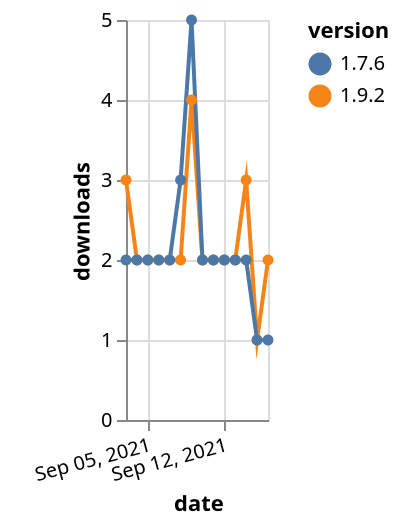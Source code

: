 {"$schema": "https://vega.github.io/schema/vega-lite/v5.json", "description": "A simple bar chart with embedded data.", "data": {"values": [{"date": "2021-09-03", "total": 50, "delta": 3, "version": "1.9.2"}, {"date": "2021-09-04", "total": 52, "delta": 2, "version": "1.9.2"}, {"date": "2021-09-05", "total": 54, "delta": 2, "version": "1.9.2"}, {"date": "2021-09-06", "total": 56, "delta": 2, "version": "1.9.2"}, {"date": "2021-09-07", "total": 58, "delta": 2, "version": "1.9.2"}, {"date": "2021-09-08", "total": 60, "delta": 2, "version": "1.9.2"}, {"date": "2021-09-09", "total": 64, "delta": 4, "version": "1.9.2"}, {"date": "2021-09-10", "total": 66, "delta": 2, "version": "1.9.2"}, {"date": "2021-09-11", "total": 68, "delta": 2, "version": "1.9.2"}, {"date": "2021-09-12", "total": 70, "delta": 2, "version": "1.9.2"}, {"date": "2021-09-13", "total": 72, "delta": 2, "version": "1.9.2"}, {"date": "2021-09-14", "total": 75, "delta": 3, "version": "1.9.2"}, {"date": "2021-09-15", "total": 76, "delta": 1, "version": "1.9.2"}, {"date": "2021-09-16", "total": 78, "delta": 2, "version": "1.9.2"}, {"date": "2021-09-03", "total": 639, "delta": 2, "version": "1.7.6"}, {"date": "2021-09-04", "total": 641, "delta": 2, "version": "1.7.6"}, {"date": "2021-09-05", "total": 643, "delta": 2, "version": "1.7.6"}, {"date": "2021-09-06", "total": 645, "delta": 2, "version": "1.7.6"}, {"date": "2021-09-07", "total": 647, "delta": 2, "version": "1.7.6"}, {"date": "2021-09-08", "total": 650, "delta": 3, "version": "1.7.6"}, {"date": "2021-09-09", "total": 655, "delta": 5, "version": "1.7.6"}, {"date": "2021-09-10", "total": 657, "delta": 2, "version": "1.7.6"}, {"date": "2021-09-11", "total": 659, "delta": 2, "version": "1.7.6"}, {"date": "2021-09-12", "total": 661, "delta": 2, "version": "1.7.6"}, {"date": "2021-09-13", "total": 663, "delta": 2, "version": "1.7.6"}, {"date": "2021-09-14", "total": 665, "delta": 2, "version": "1.7.6"}, {"date": "2021-09-15", "total": 666, "delta": 1, "version": "1.7.6"}, {"date": "2021-09-16", "total": 667, "delta": 1, "version": "1.7.6"}]}, "width": "container", "mark": {"type": "line", "point": {"filled": true}}, "encoding": {"x": {"field": "date", "type": "temporal", "timeUnit": "yearmonthdate", "title": "date", "axis": {"labelAngle": -15}}, "y": {"field": "delta", "type": "quantitative", "title": "downloads"}, "color": {"field": "version", "type": "nominal"}, "tooltip": {"field": "delta"}}}